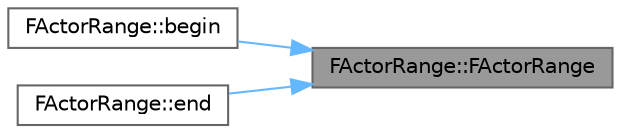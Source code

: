 digraph "FActorRange::FActorRange"
{
 // INTERACTIVE_SVG=YES
 // LATEX_PDF_SIZE
  bgcolor="transparent";
  edge [fontname=Helvetica,fontsize=10,labelfontname=Helvetica,labelfontsize=10];
  node [fontname=Helvetica,fontsize=10,shape=box,height=0.2,width=0.4];
  rankdir="RL";
  Node1 [id="Node000001",label="FActorRange::FActorRange",height=0.2,width=0.4,color="gray40", fillcolor="grey60", style="filled", fontcolor="black",tooltip="Constructor."];
  Node1 -> Node2 [id="edge1_Node000001_Node000002",dir="back",color="steelblue1",style="solid",tooltip=" "];
  Node2 [id="Node000002",label="FActorRange::begin",height=0.2,width=0.4,color="grey40", fillcolor="white", style="filled",URL="$d0/d55/classFActorRange.html#a22baa7a9f35e8a913a217c2e59917639",tooltip=" "];
  Node1 -> Node3 [id="edge2_Node000001_Node000003",dir="back",color="steelblue1",style="solid",tooltip=" "];
  Node3 [id="Node000003",label="FActorRange::end",height=0.2,width=0.4,color="grey40", fillcolor="white", style="filled",URL="$d0/d55/classFActorRange.html#a14e0df026ac904775b9cfe11094e607a",tooltip=" "];
}
